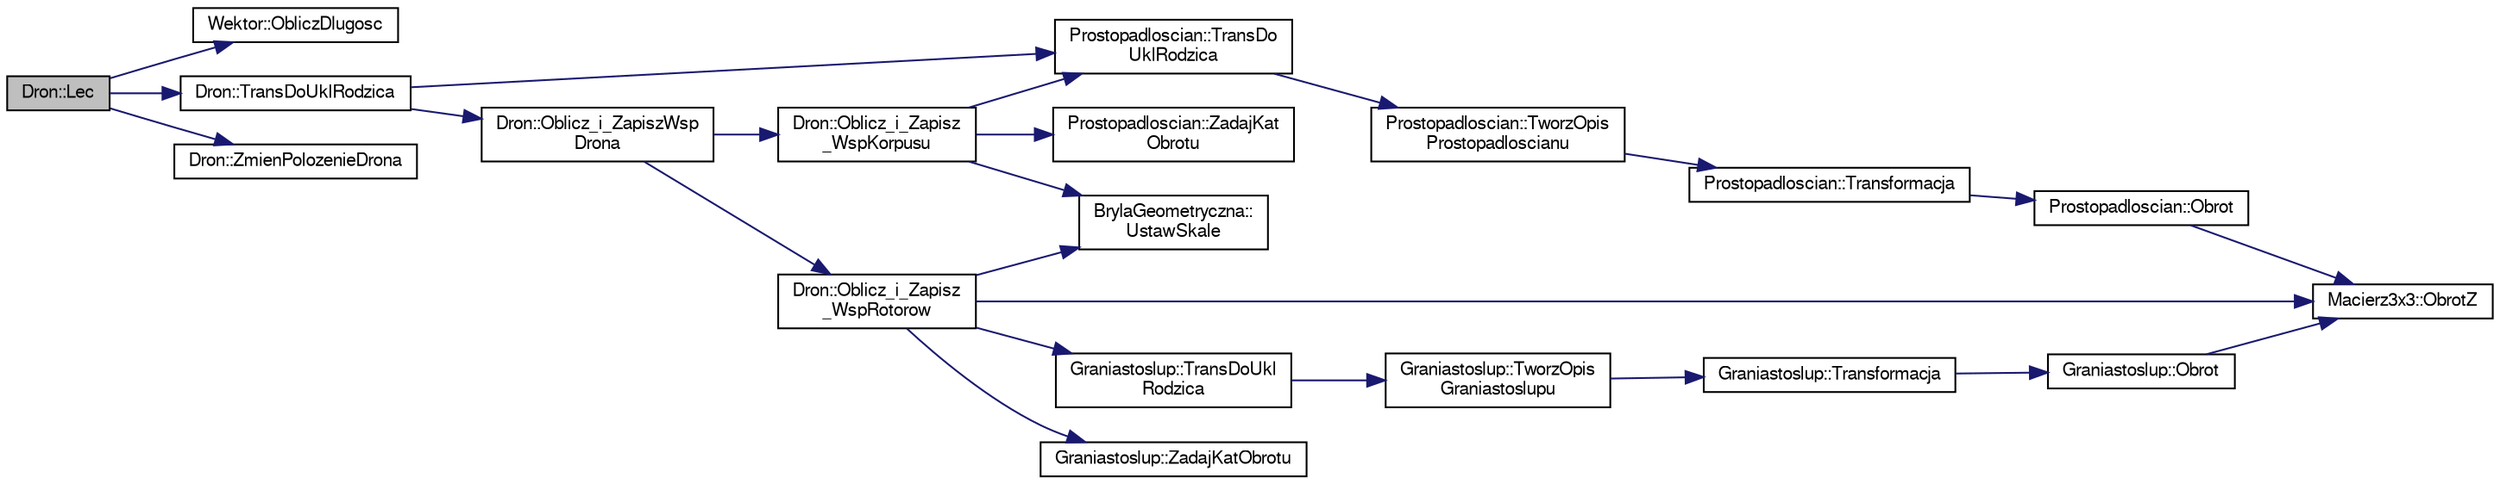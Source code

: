 digraph "Dron::Lec"
{
 // LATEX_PDF_SIZE
  edge [fontname="FreeSans",fontsize="10",labelfontname="FreeSans",labelfontsize="10"];
  node [fontname="FreeSans",fontsize="10",shape=record];
  rankdir="LR";
  Node1 [label="Dron::Lec",height=0.2,width=0.4,color="black", fillcolor="grey75", style="filled", fontcolor="black",tooltip="nowe metody realizujace lot"];
  Node1 -> Node2 [color="midnightblue",fontsize="10",style="solid",fontname="FreeSans"];
  Node2 [label="Wektor::ObliczDlugosc",height=0.2,width=0.4,color="black", fillcolor="white", style="filled",URL="$a00138.html#a0e87b310ac7caa6827d71ba26c49c738",tooltip="Metoda obliczajaca dlugosc wektora."];
  Node1 -> Node3 [color="midnightblue",fontsize="10",style="solid",fontname="FreeSans"];
  Node3 [label="Dron::TransDoUklRodzica",height=0.2,width=0.4,color="black", fillcolor="white", style="filled",URL="$a00106.html#aa0e058c1c55a73cccb4098d2b02bba27",tooltip="Metoda transformujaca."];
  Node3 -> Node4 [color="midnightblue",fontsize="10",style="solid",fontname="FreeSans"];
  Node4 [label="Dron::Oblicz_i_ZapiszWsp\lDrona",height=0.2,width=0.4,color="black", fillcolor="white", style="filled",URL="$a00106.html#a9cea5ba789e3ac0961846a77d909b552",tooltip="Metoda zapisujaca polozenie poszczegolnych wierzcholkow."];
  Node4 -> Node5 [color="midnightblue",fontsize="10",style="solid",fontname="FreeSans"];
  Node5 [label="Dron::Oblicz_i_Zapisz\l_WspKorpusu",height=0.2,width=0.4,color="black", fillcolor="white", style="filled",URL="$a00106.html#ae1fb7dd84aff0aee71199ab6e2ee2949",tooltip="Obliczajaca wspolrzedne korpusu drona."];
  Node5 -> Node6 [color="midnightblue",fontsize="10",style="solid",fontname="FreeSans"];
  Node6 [label="Prostopadloscian::TransDo\lUklRodzica",height=0.2,width=0.4,color="black", fillcolor="white", style="filled",URL="$a00130.html#a97065b4375d19d6f2bee4a610a425b4e",tooltip="Metoda przesuwajaca Prostopadloscian wzgledem Drona."];
  Node6 -> Node7 [color="midnightblue",fontsize="10",style="solid",fontname="FreeSans"];
  Node7 [label="Prostopadloscian::TworzOpis\lProstopadloscianu",height=0.2,width=0.4,color="black", fillcolor="white", style="filled",URL="$a00130.html#a8f37c33d08de805c7855b66fe46e901a",tooltip="Metoda tworzaca opis prostopadloscianu."];
  Node7 -> Node8 [color="midnightblue",fontsize="10",style="solid",fontname="FreeSans"];
  Node8 [label="Prostopadloscian::Transformacja",height=0.2,width=0.4,color="black", fillcolor="white", style="filled",URL="$a00130.html#a95a97faff0de26090510d6a32eb66295",tooltip="Metoda transformujaca prostopadloscia."];
  Node8 -> Node9 [color="midnightblue",fontsize="10",style="solid",fontname="FreeSans"];
  Node9 [label="Prostopadloscian::Obrot",height=0.2,width=0.4,color="black", fillcolor="white", style="filled",URL="$a00130.html#a0c8aa2b5c986329da5becc2b446d1866",tooltip="Metoda Obracajaca Prostopadloscian."];
  Node9 -> Node10 [color="midnightblue",fontsize="10",style="solid",fontname="FreeSans"];
  Node10 [label="Macierz3x3::ObrotZ",height=0.2,width=0.4,color="black", fillcolor="white", style="filled",URL="$a00122.html#ab0699c8f99fa17bbcc4a7c400bed506d",tooltip="Metoda generujaca macierz obrotu wokol osi OZ."];
  Node5 -> Node11 [color="midnightblue",fontsize="10",style="solid",fontname="FreeSans"];
  Node11 [label="BrylaGeometryczna::\lUstawSkale",height=0.2,width=0.4,color="black", fillcolor="white", style="filled",URL="$a00102.html#a9740f61b9dc0c3f8ca9fe2f3414e1e42",tooltip="Metoda ustawiajaca skale bryly."];
  Node5 -> Node12 [color="midnightblue",fontsize="10",style="solid",fontname="FreeSans"];
  Node12 [label="Prostopadloscian::ZadajKat\lObrotu",height=0.2,width=0.4,color="black", fillcolor="white", style="filled",URL="$a00130.html#af758517a3f2d1fbe62da6ab0dfc57adc",tooltip="Metody Transformujace."];
  Node4 -> Node13 [color="midnightblue",fontsize="10",style="solid",fontname="FreeSans"];
  Node13 [label="Dron::Oblicz_i_Zapisz\l_WspRotorow",height=0.2,width=0.4,color="black", fillcolor="white", style="filled",URL="$a00106.html#aca7c226602e49d6c233df6fdadaa8b4f",tooltip="Obliczajaca wspolrzedne rotorow drona."];
  Node13 -> Node10 [color="midnightblue",fontsize="10",style="solid",fontname="FreeSans"];
  Node13 -> Node14 [color="midnightblue",fontsize="10",style="solid",fontname="FreeSans"];
  Node14 [label="Graniastoslup::TransDoUkl\lRodzica",height=0.2,width=0.4,color="black", fillcolor="white", style="filled",URL="$a00118.html#a80691e151f45065f7cd520bea08406a5",tooltip="Metoda przesuwajaca Prostopadloscian wzgledem Drona."];
  Node14 -> Node15 [color="midnightblue",fontsize="10",style="solid",fontname="FreeSans"];
  Node15 [label="Graniastoslup::TworzOpis\lGraniastoslupu",height=0.2,width=0.4,color="black", fillcolor="white", style="filled",URL="$a00118.html#a3631a29ba93b0235069a0c57879a854b",tooltip="Metoda tworzaca opis prostopadloscianu."];
  Node15 -> Node16 [color="midnightblue",fontsize="10",style="solid",fontname="FreeSans"];
  Node16 [label="Graniastoslup::Transformacja",height=0.2,width=0.4,color="black", fillcolor="white", style="filled",URL="$a00118.html#a0c0db45c90aec72ad2d6e97a95f72ea7",tooltip="Metoda transformujaca prostopadloscia."];
  Node16 -> Node17 [color="midnightblue",fontsize="10",style="solid",fontname="FreeSans"];
  Node17 [label="Graniastoslup::Obrot",height=0.2,width=0.4,color="black", fillcolor="white", style="filled",URL="$a00118.html#a46ef0ef79e273d707017f59bc5512548",tooltip="Metoda Obracajaca Prostopadloscian."];
  Node17 -> Node10 [color="midnightblue",fontsize="10",style="solid",fontname="FreeSans"];
  Node13 -> Node11 [color="midnightblue",fontsize="10",style="solid",fontname="FreeSans"];
  Node13 -> Node18 [color="midnightblue",fontsize="10",style="solid",fontname="FreeSans"];
  Node18 [label="Graniastoslup::ZadajKatObrotu",height=0.2,width=0.4,color="black", fillcolor="white", style="filled",URL="$a00118.html#a38ed7e121d2b7a78650d1deee3fe1035",tooltip="Metody Transformujace."];
  Node3 -> Node6 [color="midnightblue",fontsize="10",style="solid",fontname="FreeSans"];
  Node1 -> Node19 [color="midnightblue",fontsize="10",style="solid",fontname="FreeSans"];
  Node19 [label="Dron::ZmienPolozenieDrona",height=0.2,width=0.4,color="black", fillcolor="white", style="filled",URL="$a00106.html#a70329a1e382c3c78f88f79328d525c88",tooltip="Metoda przemieszczajaca drona do zadanego wektora polozenia."];
}
